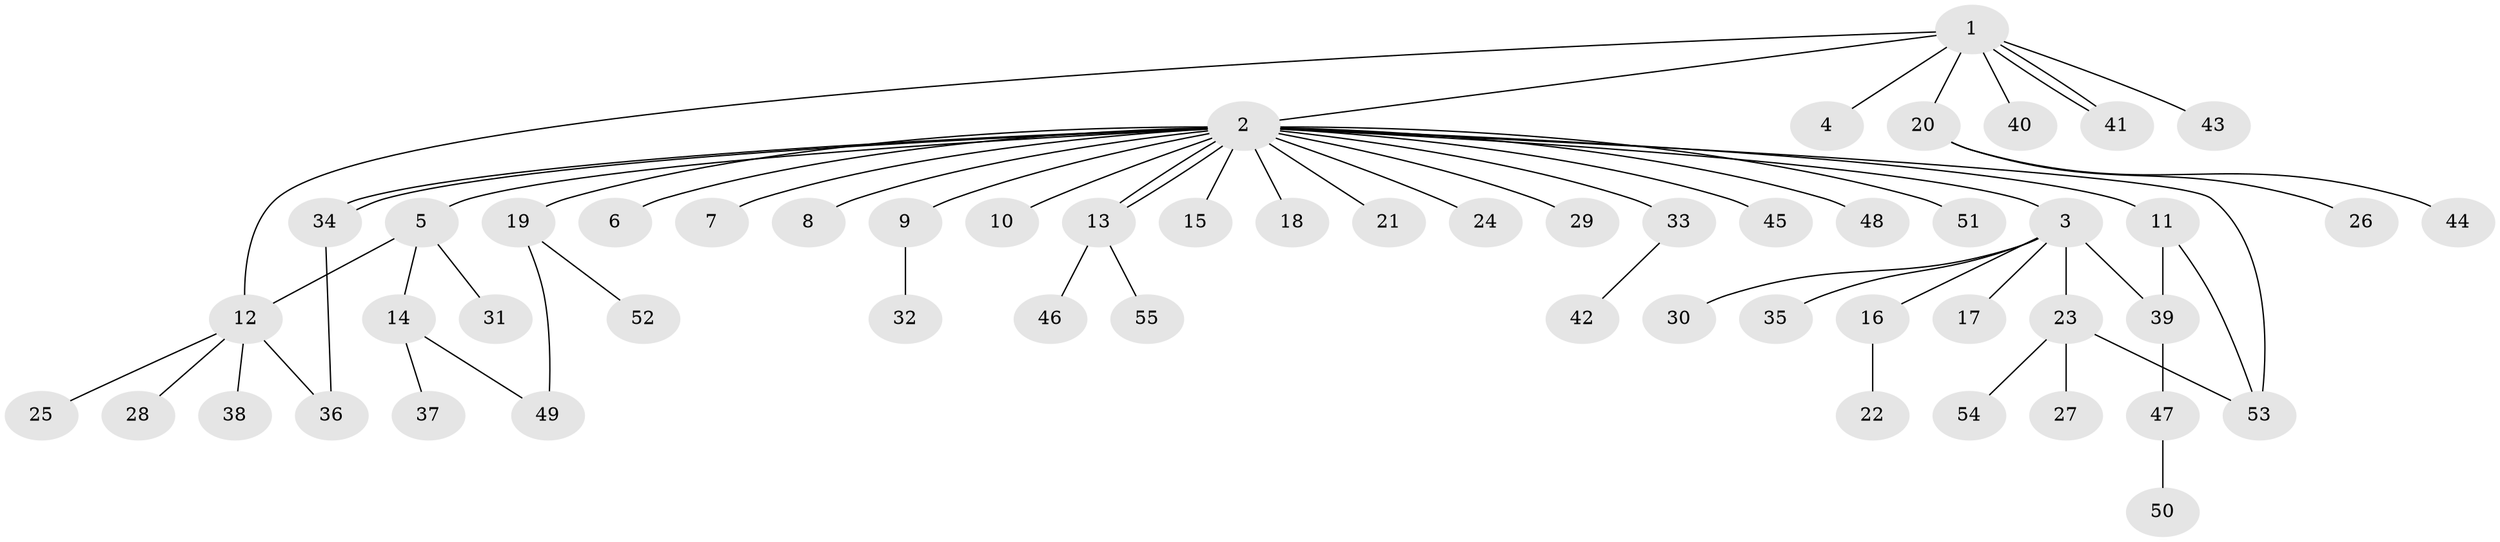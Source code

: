 // coarse degree distribution, {6: 0.075, 20: 0.025, 1: 0.675, 3: 0.125, 2: 0.1}
// Generated by graph-tools (version 1.1) at 2025/36/03/04/25 23:36:47]
// undirected, 55 vertices, 63 edges
graph export_dot {
  node [color=gray90,style=filled];
  1;
  2;
  3;
  4;
  5;
  6;
  7;
  8;
  9;
  10;
  11;
  12;
  13;
  14;
  15;
  16;
  17;
  18;
  19;
  20;
  21;
  22;
  23;
  24;
  25;
  26;
  27;
  28;
  29;
  30;
  31;
  32;
  33;
  34;
  35;
  36;
  37;
  38;
  39;
  40;
  41;
  42;
  43;
  44;
  45;
  46;
  47;
  48;
  49;
  50;
  51;
  52;
  53;
  54;
  55;
  1 -- 2;
  1 -- 4;
  1 -- 12;
  1 -- 20;
  1 -- 40;
  1 -- 41;
  1 -- 41;
  1 -- 43;
  2 -- 3;
  2 -- 5;
  2 -- 6;
  2 -- 7;
  2 -- 8;
  2 -- 9;
  2 -- 10;
  2 -- 11;
  2 -- 13;
  2 -- 13;
  2 -- 15;
  2 -- 18;
  2 -- 19;
  2 -- 21;
  2 -- 24;
  2 -- 29;
  2 -- 33;
  2 -- 34;
  2 -- 34;
  2 -- 45;
  2 -- 48;
  2 -- 51;
  2 -- 53;
  3 -- 16;
  3 -- 17;
  3 -- 23;
  3 -- 30;
  3 -- 35;
  3 -- 39;
  5 -- 12;
  5 -- 14;
  5 -- 31;
  9 -- 32;
  11 -- 39;
  11 -- 53;
  12 -- 25;
  12 -- 28;
  12 -- 36;
  12 -- 38;
  13 -- 46;
  13 -- 55;
  14 -- 37;
  14 -- 49;
  16 -- 22;
  19 -- 49;
  19 -- 52;
  20 -- 26;
  20 -- 44;
  23 -- 27;
  23 -- 53;
  23 -- 54;
  33 -- 42;
  34 -- 36;
  39 -- 47;
  47 -- 50;
}
